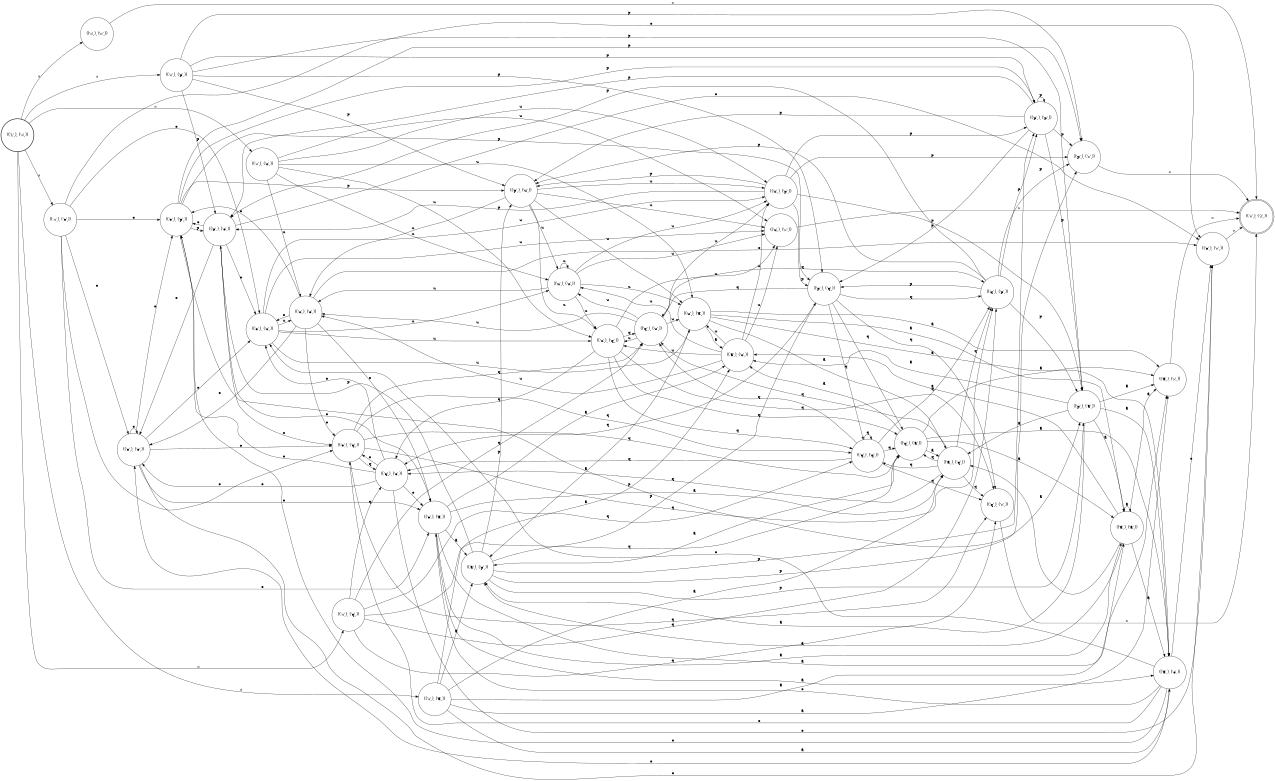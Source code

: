 digraph FST {
rankdir = LR;
size = "8.5,11";
center = 1;
orientation = Portrait;
ranksep = "0.4";
nodesep = "0.25";
0 [label = "(('λ',), ('⋊',))", shape = circle, style = bold, fontsize = 14]
	0 -> 1 [label = "⋊", fontsize = 14];
	0 -> 2 [label = "⋊", fontsize = 14];
	0 -> 3 [label = "⋊", fontsize = 14];
	0 -> 4 [label = "⋊", fontsize = 14];
	0 -> 5 [label = "⋊", fontsize = 14];
	0 -> 6 [label = "⋊", fontsize = 14];
1 [label = "(('⋊',), ('o',))", shape = circle, style = solid, fontsize = 14]
	1 -> 26 [label = "o", fontsize = 14];
	1 -> 27 [label = "o", fontsize = 14];
	1 -> 28 [label = "o", fontsize = 14];
	1 -> 29 [label = "o", fontsize = 14];
	1 -> 30 [label = "o", fontsize = 14];
	1 -> 31 [label = "o", fontsize = 14];
2 [label = "(('⋊',), ('a',))", shape = circle, style = solid, fontsize = 14]
	2 -> 32 [label = "a", fontsize = 14];
	2 -> 33 [label = "a", fontsize = 14];
	2 -> 34 [label = "a", fontsize = 14];
	2 -> 35 [label = "a", fontsize = 14];
	2 -> 36 [label = "a", fontsize = 14];
	2 -> 37 [label = "a", fontsize = 14];
3 [label = "(('⋊',), ('⋉',))", shape = circle, style = solid, fontsize = 14]
	3 -> 7 [label = "⋉", fontsize = 14];
4 [label = "(('⋊',), ('q',))", shape = circle, style = solid, fontsize = 14]
	4 -> 20 [label = "q", fontsize = 14];
	4 -> 21 [label = "q", fontsize = 14];
	4 -> 22 [label = "q", fontsize = 14];
	4 -> 23 [label = "q", fontsize = 14];
	4 -> 24 [label = "q", fontsize = 14];
	4 -> 25 [label = "q", fontsize = 14];
5 [label = "(('⋊',), ('p',))", shape = circle, style = solid, fontsize = 14]
	5 -> 8 [label = "p", fontsize = 14];
	5 -> 9 [label = "p", fontsize = 14];
	5 -> 10 [label = "p", fontsize = 14];
	5 -> 11 [label = "p", fontsize = 14];
	5 -> 12 [label = "p", fontsize = 14];
	5 -> 13 [label = "p", fontsize = 14];
6 [label = "(('⋊',), ('u',))", shape = circle, style = solid, fontsize = 14]
	6 -> 14 [label = "u", fontsize = 14];
	6 -> 15 [label = "u", fontsize = 14];
	6 -> 16 [label = "u", fontsize = 14];
	6 -> 17 [label = "u", fontsize = 14];
	6 -> 18 [label = "u", fontsize = 14];
	6 -> 19 [label = "u", fontsize = 14];
7 [label = "(('⋉',), ('λ',))", shape = doublecircle, style = solid, fontsize = 14]
8 [label = "(('p',), ('⋉',))", shape = circle, style = solid, fontsize = 14]
	8 -> 7 [label = "⋉", fontsize = 14];
9 [label = "(('p',), ('o',))", shape = circle, style = solid, fontsize = 14]
	9 -> 26 [label = "o", fontsize = 14];
	9 -> 27 [label = "o", fontsize = 14];
	9 -> 28 [label = "o", fontsize = 14];
	9 -> 29 [label = "o", fontsize = 14];
	9 -> 30 [label = "o", fontsize = 14];
	9 -> 31 [label = "o", fontsize = 14];
10 [label = "(('p',), ('p',))", shape = circle, style = solid, fontsize = 14]
	10 -> 8 [label = "p", fontsize = 14];
	10 -> 9 [label = "p", fontsize = 14];
	10 -> 10 [label = "p", fontsize = 14];
	10 -> 11 [label = "p", fontsize = 14];
	10 -> 12 [label = "p", fontsize = 14];
	10 -> 13 [label = "p", fontsize = 14];
11 [label = "(('p',), ('a',))", shape = circle, style = solid, fontsize = 14]
	11 -> 32 [label = "a", fontsize = 14];
	11 -> 33 [label = "a", fontsize = 14];
	11 -> 34 [label = "a", fontsize = 14];
	11 -> 35 [label = "a", fontsize = 14];
	11 -> 36 [label = "a", fontsize = 14];
	11 -> 37 [label = "a", fontsize = 14];
12 [label = "(('p',), ('q',))", shape = circle, style = solid, fontsize = 14]
	12 -> 20 [label = "q", fontsize = 14];
	12 -> 21 [label = "q", fontsize = 14];
	12 -> 22 [label = "q", fontsize = 14];
	12 -> 23 [label = "q", fontsize = 14];
	12 -> 24 [label = "q", fontsize = 14];
	12 -> 25 [label = "q", fontsize = 14];
13 [label = "(('p',), ('u',))", shape = circle, style = solid, fontsize = 14]
	13 -> 14 [label = "u", fontsize = 14];
	13 -> 15 [label = "u", fontsize = 14];
	13 -> 16 [label = "u", fontsize = 14];
	13 -> 17 [label = "u", fontsize = 14];
	13 -> 18 [label = "u", fontsize = 14];
	13 -> 19 [label = "u", fontsize = 14];
14 [label = "(('u',), ('⋉',))", shape = circle, style = solid, fontsize = 14]
	14 -> 7 [label = "⋉", fontsize = 14];
15 [label = "(('u',), ('o',))", shape = circle, style = solid, fontsize = 14]
	15 -> 26 [label = "o", fontsize = 14];
	15 -> 27 [label = "o", fontsize = 14];
	15 -> 28 [label = "o", fontsize = 14];
	15 -> 29 [label = "o", fontsize = 14];
	15 -> 30 [label = "o", fontsize = 14];
	15 -> 31 [label = "o", fontsize = 14];
16 [label = "(('u',), ('p',))", shape = circle, style = solid, fontsize = 14]
	16 -> 8 [label = "p", fontsize = 14];
	16 -> 9 [label = "p", fontsize = 14];
	16 -> 10 [label = "p", fontsize = 14];
	16 -> 11 [label = "p", fontsize = 14];
	16 -> 12 [label = "p", fontsize = 14];
	16 -> 13 [label = "p", fontsize = 14];
17 [label = "(('u',), ('a',))", shape = circle, style = solid, fontsize = 14]
	17 -> 32 [label = "a", fontsize = 14];
	17 -> 33 [label = "a", fontsize = 14];
	17 -> 34 [label = "a", fontsize = 14];
	17 -> 35 [label = "a", fontsize = 14];
	17 -> 36 [label = "a", fontsize = 14];
	17 -> 37 [label = "a", fontsize = 14];
18 [label = "(('u',), ('q',))", shape = circle, style = solid, fontsize = 14]
	18 -> 20 [label = "q", fontsize = 14];
	18 -> 21 [label = "q", fontsize = 14];
	18 -> 22 [label = "q", fontsize = 14];
	18 -> 23 [label = "q", fontsize = 14];
	18 -> 24 [label = "q", fontsize = 14];
	18 -> 25 [label = "q", fontsize = 14];
19 [label = "(('u',), ('u',))", shape = circle, style = solid, fontsize = 14]
	19 -> 14 [label = "u", fontsize = 14];
	19 -> 15 [label = "u", fontsize = 14];
	19 -> 16 [label = "u", fontsize = 14];
	19 -> 17 [label = "u", fontsize = 14];
	19 -> 18 [label = "u", fontsize = 14];
	19 -> 19 [label = "u", fontsize = 14];
20 [label = "(('q',), ('⋉',))", shape = circle, style = solid, fontsize = 14]
	20 -> 7 [label = "⋉", fontsize = 14];
21 [label = "(('q',), ('o',))", shape = circle, style = solid, fontsize = 14]
	21 -> 26 [label = "o", fontsize = 14];
	21 -> 27 [label = "o", fontsize = 14];
	21 -> 28 [label = "o", fontsize = 14];
	21 -> 29 [label = "o", fontsize = 14];
	21 -> 30 [label = "o", fontsize = 14];
	21 -> 31 [label = "o", fontsize = 14];
22 [label = "(('q',), ('p',))", shape = circle, style = solid, fontsize = 14]
	22 -> 8 [label = "p", fontsize = 14];
	22 -> 9 [label = "p", fontsize = 14];
	22 -> 10 [label = "p", fontsize = 14];
	22 -> 11 [label = "p", fontsize = 14];
	22 -> 12 [label = "p", fontsize = 14];
	22 -> 13 [label = "p", fontsize = 14];
23 [label = "(('q',), ('a',))", shape = circle, style = solid, fontsize = 14]
	23 -> 32 [label = "a", fontsize = 14];
	23 -> 33 [label = "a", fontsize = 14];
	23 -> 34 [label = "a", fontsize = 14];
	23 -> 35 [label = "a", fontsize = 14];
	23 -> 36 [label = "a", fontsize = 14];
	23 -> 37 [label = "a", fontsize = 14];
24 [label = "(('q',), ('q',))", shape = circle, style = solid, fontsize = 14]
	24 -> 20 [label = "q", fontsize = 14];
	24 -> 21 [label = "q", fontsize = 14];
	24 -> 22 [label = "q", fontsize = 14];
	24 -> 23 [label = "q", fontsize = 14];
	24 -> 24 [label = "q", fontsize = 14];
	24 -> 25 [label = "q", fontsize = 14];
25 [label = "(('q',), ('u',))", shape = circle, style = solid, fontsize = 14]
	25 -> 14 [label = "u", fontsize = 14];
	25 -> 15 [label = "u", fontsize = 14];
	25 -> 16 [label = "u", fontsize = 14];
	25 -> 17 [label = "u", fontsize = 14];
	25 -> 18 [label = "u", fontsize = 14];
	25 -> 19 [label = "u", fontsize = 14];
26 [label = "(('o',), ('⋉',))", shape = circle, style = solid, fontsize = 14]
	26 -> 7 [label = "⋉", fontsize = 14];
27 [label = "(('o',), ('o',))", shape = circle, style = solid, fontsize = 14]
	27 -> 26 [label = "o", fontsize = 14];
	27 -> 27 [label = "o", fontsize = 14];
	27 -> 28 [label = "o", fontsize = 14];
	27 -> 29 [label = "o", fontsize = 14];
	27 -> 30 [label = "o", fontsize = 14];
	27 -> 31 [label = "o", fontsize = 14];
28 [label = "(('o',), ('p',))", shape = circle, style = solid, fontsize = 14]
	28 -> 8 [label = "p", fontsize = 14];
	28 -> 9 [label = "p", fontsize = 14];
	28 -> 10 [label = "p", fontsize = 14];
	28 -> 11 [label = "p", fontsize = 14];
	28 -> 12 [label = "p", fontsize = 14];
	28 -> 13 [label = "p", fontsize = 14];
29 [label = "(('o',), ('a',))", shape = circle, style = solid, fontsize = 14]
	29 -> 32 [label = "a", fontsize = 14];
	29 -> 33 [label = "a", fontsize = 14];
	29 -> 34 [label = "a", fontsize = 14];
	29 -> 35 [label = "a", fontsize = 14];
	29 -> 36 [label = "a", fontsize = 14];
	29 -> 37 [label = "a", fontsize = 14];
30 [label = "(('o',), ('q',))", shape = circle, style = solid, fontsize = 14]
	30 -> 20 [label = "q", fontsize = 14];
	30 -> 21 [label = "q", fontsize = 14];
	30 -> 22 [label = "q", fontsize = 14];
	30 -> 23 [label = "q", fontsize = 14];
	30 -> 24 [label = "q", fontsize = 14];
	30 -> 25 [label = "q", fontsize = 14];
31 [label = "(('o',), ('u',))", shape = circle, style = solid, fontsize = 14]
	31 -> 14 [label = "u", fontsize = 14];
	31 -> 15 [label = "u", fontsize = 14];
	31 -> 16 [label = "u", fontsize = 14];
	31 -> 17 [label = "u", fontsize = 14];
	31 -> 18 [label = "u", fontsize = 14];
	31 -> 19 [label = "u", fontsize = 14];
32 [label = "(('a',), ('⋉',))", shape = circle, style = solid, fontsize = 14]
	32 -> 7 [label = "⋉", fontsize = 14];
33 [label = "(('a',), ('o',))", shape = circle, style = solid, fontsize = 14]
	33 -> 26 [label = "o", fontsize = 14];
	33 -> 27 [label = "o", fontsize = 14];
	33 -> 28 [label = "o", fontsize = 14];
	33 -> 29 [label = "o", fontsize = 14];
	33 -> 30 [label = "o", fontsize = 14];
	33 -> 31 [label = "o", fontsize = 14];
34 [label = "(('a',), ('p',))", shape = circle, style = solid, fontsize = 14]
	34 -> 8 [label = "p", fontsize = 14];
	34 -> 9 [label = "p", fontsize = 14];
	34 -> 10 [label = "p", fontsize = 14];
	34 -> 11 [label = "p", fontsize = 14];
	34 -> 12 [label = "p", fontsize = 14];
	34 -> 13 [label = "p", fontsize = 14];
35 [label = "(('a',), ('a',))", shape = circle, style = solid, fontsize = 14]
	35 -> 32 [label = "a", fontsize = 14];
	35 -> 33 [label = "a", fontsize = 14];
	35 -> 34 [label = "a", fontsize = 14];
	35 -> 35 [label = "a", fontsize = 14];
	35 -> 36 [label = "a", fontsize = 14];
	35 -> 37 [label = "a", fontsize = 14];
36 [label = "(('a',), ('q',))", shape = circle, style = solid, fontsize = 14]
	36 -> 20 [label = "q", fontsize = 14];
	36 -> 21 [label = "q", fontsize = 14];
	36 -> 22 [label = "q", fontsize = 14];
	36 -> 23 [label = "q", fontsize = 14];
	36 -> 24 [label = "q", fontsize = 14];
	36 -> 25 [label = "q", fontsize = 14];
37 [label = "(('a',), ('u',))", shape = circle, style = solid, fontsize = 14]
	37 -> 14 [label = "u", fontsize = 14];
	37 -> 15 [label = "u", fontsize = 14];
	37 -> 16 [label = "u", fontsize = 14];
	37 -> 17 [label = "u", fontsize = 14];
	37 -> 18 [label = "u", fontsize = 14];
	37 -> 19 [label = "u", fontsize = 14];
}

